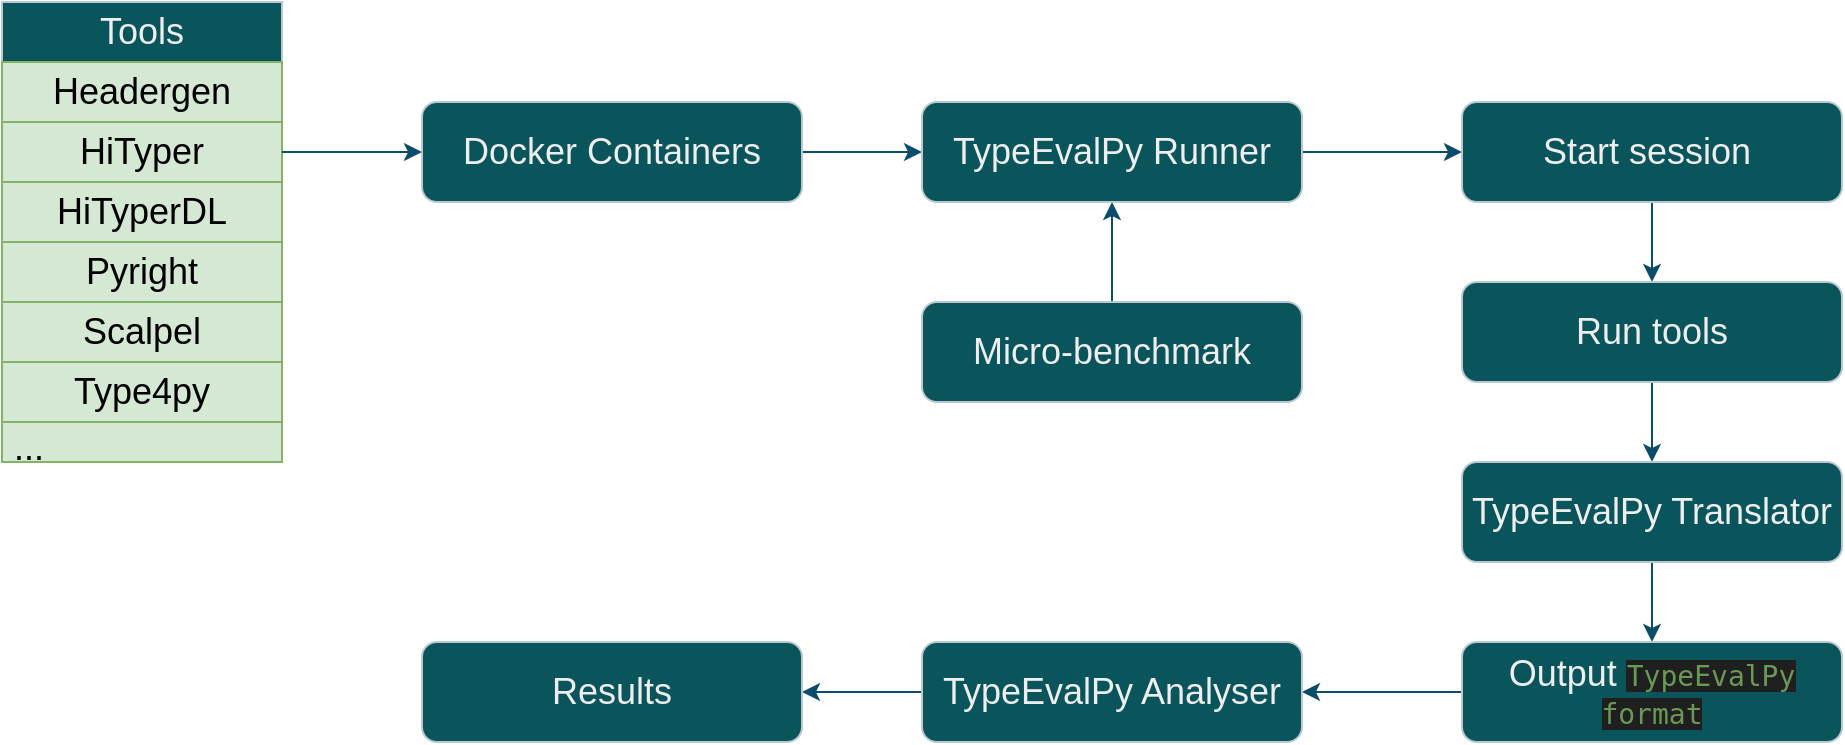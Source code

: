 <mxfile pages="3">
    <diagram id="xg3fxX2os4eRNWE7o2SS" name="TypeEvalPy">
        <mxGraphModel dx="1100" dy="729" grid="1" gridSize="10" guides="1" tooltips="1" connect="1" arrows="1" fold="1" page="1" pageScale="1" pageWidth="7184" pageHeight="5907" math="0" shadow="0">
            <root>
                <mxCell id="0"/>
                <mxCell id="1" parent="0"/>
                <mxCell id="oW-xMoHYCUzJkCq9cUlr-1" style="edgeStyle=none;html=1;exitX=0.5;exitY=0;exitDx=0;exitDy=0;entryX=0.5;entryY=1;entryDx=0;entryDy=0;fontSize=18;labelBackgroundColor=none;strokeColor=#0B4D6A;fontColor=default;" parent="1" source="oW-xMoHYCUzJkCq9cUlr-2" target="oW-xMoHYCUzJkCq9cUlr-15" edge="1">
                    <mxGeometry relative="1" as="geometry"/>
                </mxCell>
                <mxCell id="oW-xMoHYCUzJkCq9cUlr-2" value="&lt;font style=&quot;font-size: 18px;&quot;&gt;Micro-benchmark&lt;/font&gt;" style="rounded=1;whiteSpace=wrap;html=1;labelBackgroundColor=none;fillColor=#09555B;strokeColor=#BAC8D3;fontColor=#EEEEEE;" parent="1" vertex="1">
                    <mxGeometry x="690" y="350" width="190" height="50" as="geometry"/>
                </mxCell>
                <mxCell id="oW-xMoHYCUzJkCq9cUlr-3" style="edgeStyle=none;html=1;exitX=1;exitY=0.5;exitDx=0;exitDy=0;entryX=0;entryY=0.5;entryDx=0;entryDy=0;fontSize=18;labelBackgroundColor=none;strokeColor=#0B4D6A;fontColor=default;" parent="1" source="oW-xMoHYCUzJkCq9cUlr-4" target="oW-xMoHYCUzJkCq9cUlr-15" edge="1">
                    <mxGeometry relative="1" as="geometry"/>
                </mxCell>
                <mxCell id="oW-xMoHYCUzJkCq9cUlr-4" value="&lt;font style=&quot;font-size: 18px;&quot;&gt;Docker Containers&lt;br&gt;&lt;/font&gt;" style="rounded=1;whiteSpace=wrap;html=1;labelBackgroundColor=none;fillColor=#09555B;strokeColor=#BAC8D3;fontColor=#EEEEEE;" parent="1" vertex="1">
                    <mxGeometry x="440" y="250" width="190" height="50" as="geometry"/>
                </mxCell>
                <mxCell id="oW-xMoHYCUzJkCq9cUlr-5" value="Tools" style="swimlane;fontStyle=0;childLayout=stackLayout;horizontal=1;startSize=30;horizontalStack=0;resizeParent=1;resizeParentMax=0;resizeLast=0;collapsible=1;marginBottom=0;whiteSpace=wrap;html=1;fontSize=18;labelBackgroundColor=none;fillColor=#09555B;strokeColor=#BAC8D3;fontColor=#EEEEEE;" parent="1" vertex="1">
                    <mxGeometry x="230" y="200" width="140" height="230" as="geometry">
                        <mxRectangle x="40" y="130" width="80" height="40" as="alternateBounds"/>
                    </mxGeometry>
                </mxCell>
                <mxCell id="oW-xMoHYCUzJkCq9cUlr-6" value="&lt;div style=&quot;&quot;&gt;&lt;span style=&quot;background-color: initial;&quot;&gt;Headergen&lt;/span&gt;&lt;/div&gt;" style="text;strokeColor=#82b366;fillColor=#d5e8d4;align=center;verticalAlign=middle;spacingLeft=4;spacingRight=4;overflow=hidden;points=[[0,0.5],[1,0.5]];portConstraint=eastwest;rotatable=0;whiteSpace=wrap;html=1;fontSize=18;labelBackgroundColor=none;" parent="oW-xMoHYCUzJkCq9cUlr-5" vertex="1">
                    <mxGeometry y="30" width="140" height="30" as="geometry"/>
                </mxCell>
                <mxCell id="oW-xMoHYCUzJkCq9cUlr-7" value="HiTyper" style="text;strokeColor=#82b366;fillColor=#d5e8d4;align=center;verticalAlign=middle;spacingLeft=4;spacingRight=4;overflow=hidden;points=[[0,0.5],[1,0.5]];portConstraint=eastwest;rotatable=0;whiteSpace=wrap;html=1;fontSize=18;labelBackgroundColor=none;" parent="oW-xMoHYCUzJkCq9cUlr-5" vertex="1">
                    <mxGeometry y="60" width="140" height="30" as="geometry"/>
                </mxCell>
                <mxCell id="oW-xMoHYCUzJkCq9cUlr-8" value="HiTyperDL" style="text;strokeColor=#82b366;fillColor=#d5e8d4;align=center;verticalAlign=middle;spacingLeft=4;spacingRight=4;overflow=hidden;points=[[0,0.5],[1,0.5]];portConstraint=eastwest;rotatable=0;whiteSpace=wrap;html=1;fontSize=18;labelBackgroundColor=none;" parent="oW-xMoHYCUzJkCq9cUlr-5" vertex="1">
                    <mxGeometry y="90" width="140" height="30" as="geometry"/>
                </mxCell>
                <mxCell id="oW-xMoHYCUzJkCq9cUlr-9" value="Pyright" style="text;strokeColor=#82b366;fillColor=#d5e8d4;align=center;verticalAlign=middle;spacingLeft=4;spacingRight=4;overflow=hidden;points=[[0,0.5],[1,0.5]];portConstraint=eastwest;rotatable=0;whiteSpace=wrap;html=1;fontSize=18;labelBackgroundColor=none;" parent="oW-xMoHYCUzJkCq9cUlr-5" vertex="1">
                    <mxGeometry y="120" width="140" height="30" as="geometry"/>
                </mxCell>
                <mxCell id="oW-xMoHYCUzJkCq9cUlr-10" value="Scalpel" style="text;strokeColor=#82b366;fillColor=#d5e8d4;align=center;verticalAlign=middle;spacingLeft=4;spacingRight=4;overflow=hidden;points=[[0,0.5],[1,0.5]];portConstraint=eastwest;rotatable=0;whiteSpace=wrap;html=1;fontSize=18;labelBackgroundColor=none;" parent="oW-xMoHYCUzJkCq9cUlr-5" vertex="1">
                    <mxGeometry y="150" width="140" height="30" as="geometry"/>
                </mxCell>
                <mxCell id="oW-xMoHYCUzJkCq9cUlr-11" value="Type4py" style="text;strokeColor=#82b366;fillColor=#d5e8d4;align=center;verticalAlign=middle;spacingLeft=4;spacingRight=4;overflow=hidden;points=[[0,0.5],[1,0.5]];portConstraint=eastwest;rotatable=0;whiteSpace=wrap;html=1;fontSize=18;labelBackgroundColor=none;" parent="oW-xMoHYCUzJkCq9cUlr-5" vertex="1">
                    <mxGeometry y="180" width="140" height="30" as="geometry"/>
                </mxCell>
                <mxCell id="oW-xMoHYCUzJkCq9cUlr-12" value="..." style="text;strokeColor=#82b366;fillColor=#d5e8d4;align=left;verticalAlign=middle;spacingLeft=4;spacingRight=4;overflow=hidden;points=[[0,0.5],[1,0.5]];portConstraint=eastwest;rotatable=0;whiteSpace=wrap;html=1;fontSize=18;labelBackgroundColor=none;" parent="oW-xMoHYCUzJkCq9cUlr-5" vertex="1">
                    <mxGeometry y="210" width="140" height="20" as="geometry"/>
                </mxCell>
                <mxCell id="oW-xMoHYCUzJkCq9cUlr-13" style="edgeStyle=none;html=1;exitX=1;exitY=0.5;exitDx=0;exitDy=0;entryX=0;entryY=0.5;entryDx=0;entryDy=0;fontSize=18;labelBackgroundColor=none;strokeColor=#0B4D6A;fontColor=default;" parent="1" source="oW-xMoHYCUzJkCq9cUlr-7" target="oW-xMoHYCUzJkCq9cUlr-4" edge="1">
                    <mxGeometry relative="1" as="geometry"/>
                </mxCell>
                <mxCell id="oW-xMoHYCUzJkCq9cUlr-14" value="" style="edgeStyle=none;html=1;fontSize=18;labelBackgroundColor=none;strokeColor=#0B4D6A;fontColor=default;" parent="1" source="oW-xMoHYCUzJkCq9cUlr-15" target="oW-xMoHYCUzJkCq9cUlr-17" edge="1">
                    <mxGeometry relative="1" as="geometry"/>
                </mxCell>
                <mxCell id="oW-xMoHYCUzJkCq9cUlr-15" value="&lt;span style=&quot;font-size: 18px;&quot;&gt;TypeEvalPy Runner&lt;br&gt;&lt;/span&gt;" style="rounded=1;whiteSpace=wrap;html=1;labelBackgroundColor=none;fillColor=#09555B;strokeColor=#BAC8D3;fontColor=#EEEEEE;" parent="1" vertex="1">
                    <mxGeometry x="690" y="250" width="190" height="50" as="geometry"/>
                </mxCell>
                <mxCell id="oW-xMoHYCUzJkCq9cUlr-16" value="" style="edgeStyle=none;html=1;fontSize=18;labelBackgroundColor=none;strokeColor=#0B4D6A;fontColor=default;" parent="1" source="oW-xMoHYCUzJkCq9cUlr-17" target="oW-xMoHYCUzJkCq9cUlr-19" edge="1">
                    <mxGeometry relative="1" as="geometry"/>
                </mxCell>
                <mxCell id="oW-xMoHYCUzJkCq9cUlr-17" value="&lt;span style=&quot;font-size: 18px;&quot;&gt;Start session&amp;nbsp;&lt;br&gt;&lt;/span&gt;" style="rounded=1;whiteSpace=wrap;html=1;labelBackgroundColor=none;fillColor=#09555B;strokeColor=#BAC8D3;fontColor=#EEEEEE;" parent="1" vertex="1">
                    <mxGeometry x="960" y="250" width="190" height="50" as="geometry"/>
                </mxCell>
                <mxCell id="oW-xMoHYCUzJkCq9cUlr-18" value="" style="edgeStyle=none;html=1;fontSize=18;labelBackgroundColor=none;strokeColor=#0B4D6A;fontColor=default;" parent="1" source="oW-xMoHYCUzJkCq9cUlr-19" target="oW-xMoHYCUzJkCq9cUlr-21" edge="1">
                    <mxGeometry relative="1" as="geometry"/>
                </mxCell>
                <mxCell id="oW-xMoHYCUzJkCq9cUlr-19" value="&lt;span style=&quot;font-size: 18px;&quot;&gt;Run tools&lt;br&gt;&lt;/span&gt;" style="rounded=1;whiteSpace=wrap;html=1;labelBackgroundColor=none;fillColor=#09555B;strokeColor=#BAC8D3;fontColor=#EEEEEE;" parent="1" vertex="1">
                    <mxGeometry x="960" y="340" width="190" height="50" as="geometry"/>
                </mxCell>
                <mxCell id="oW-xMoHYCUzJkCq9cUlr-20" value="" style="edgeStyle=none;html=1;fontSize=18;labelBackgroundColor=none;strokeColor=#0B4D6A;fontColor=default;" parent="1" source="oW-xMoHYCUzJkCq9cUlr-21" target="oW-xMoHYCUzJkCq9cUlr-23" edge="1">
                    <mxGeometry relative="1" as="geometry"/>
                </mxCell>
                <mxCell id="oW-xMoHYCUzJkCq9cUlr-21" value="&lt;span style=&quot;font-size: 18px;&quot;&gt;TypeEvalPy Translator&lt;br&gt;&lt;/span&gt;" style="rounded=1;whiteSpace=wrap;html=1;labelBackgroundColor=none;fillColor=#09555B;strokeColor=#BAC8D3;fontColor=#EEEEEE;" parent="1" vertex="1">
                    <mxGeometry x="960" y="430" width="190" height="50" as="geometry"/>
                </mxCell>
                <mxCell id="oW-xMoHYCUzJkCq9cUlr-22" value="" style="edgeStyle=none;html=1;fontSize=18;labelBackgroundColor=none;strokeColor=#0B4D6A;fontColor=default;" parent="1" source="oW-xMoHYCUzJkCq9cUlr-23" target="oW-xMoHYCUzJkCq9cUlr-25" edge="1">
                    <mxGeometry relative="1" as="geometry"/>
                </mxCell>
                <mxCell id="oW-xMoHYCUzJkCq9cUlr-23" value="&lt;span style=&quot;font-size: 18px;&quot;&gt;Output&amp;nbsp;&lt;/span&gt;&lt;span style=&quot;color: rgb(106, 153, 85); background-color: rgb(31, 31, 31); font-family: &amp;quot;Droid Sans Mono&amp;quot;, &amp;quot;monospace&amp;quot;, monospace; font-size: 14px;&quot;&gt;TypeEvalPy format&lt;/span&gt;" style="rounded=1;whiteSpace=wrap;html=1;labelBackgroundColor=none;fillColor=#09555B;strokeColor=#BAC8D3;fontColor=#EEEEEE;" parent="1" vertex="1">
                    <mxGeometry x="960" y="520" width="190" height="50" as="geometry"/>
                </mxCell>
                <mxCell id="oW-xMoHYCUzJkCq9cUlr-24" value="" style="edgeStyle=none;html=1;labelBackgroundColor=none;strokeColor=#0B4D6A;fontColor=default;" parent="1" source="oW-xMoHYCUzJkCq9cUlr-25" target="oW-xMoHYCUzJkCq9cUlr-26" edge="1">
                    <mxGeometry relative="1" as="geometry"/>
                </mxCell>
                <mxCell id="oW-xMoHYCUzJkCq9cUlr-25" value="&lt;span style=&quot;font-size: 18px;&quot;&gt;TypeEvalPy Analyser&lt;/span&gt;" style="rounded=1;whiteSpace=wrap;html=1;labelBackgroundColor=none;fillColor=#09555B;strokeColor=#BAC8D3;fontColor=#EEEEEE;" parent="1" vertex="1">
                    <mxGeometry x="690" y="520" width="190" height="50" as="geometry"/>
                </mxCell>
                <mxCell id="oW-xMoHYCUzJkCq9cUlr-26" value="&lt;span style=&quot;font-size: 18px;&quot;&gt;Results&lt;/span&gt;" style="rounded=1;whiteSpace=wrap;html=1;labelBackgroundColor=none;fillColor=#09555B;strokeColor=#BAC8D3;fontColor=#EEEEEE;" parent="1" vertex="1">
                    <mxGeometry x="440" y="520" width="190" height="50" as="geometry"/>
                </mxCell>
            </root>
        </mxGraphModel>
    </diagram>
    <diagram name="Analyser" id="NKsMEXdPiBylbtg2irzB">
        <mxGraphModel dx="1100" dy="729" grid="1" gridSize="10" guides="1" tooltips="1" connect="1" arrows="1" fold="1" page="1" pageScale="1" pageWidth="7184" pageHeight="5907" math="0" shadow="0">
            <root>
                <mxCell id="S5FbE3cftkzWSkgrhoir-0"/>
                <mxCell id="S5FbE3cftkzWSkgrhoir-1" parent="S5FbE3cftkzWSkgrhoir-0"/>
                <mxCell id="mMaJCKLDFMNxcjhtC4YA-11" value="" style="edgeStyle=none;html=1;fontSize=18;entryX=1;entryY=0.5;entryDx=0;entryDy=0;exitX=0;exitY=0.25;exitDx=0;exitDy=0;labelBackgroundColor=none;strokeColor=#0B4D6A;fontColor=default;" parent="S5FbE3cftkzWSkgrhoir-1" source="S5FbE3cftkzWSkgrhoir-21" target="mMaJCKLDFMNxcjhtC4YA-10" edge="1">
                    <mxGeometry relative="1" as="geometry"/>
                </mxCell>
                <mxCell id="mMaJCKLDFMNxcjhtC4YA-15" style="edgeStyle=none;html=1;exitX=0.25;exitY=0;exitDx=0;exitDy=0;fontSize=18;labelBackgroundColor=none;strokeColor=#0B4D6A;fontColor=default;" parent="S5FbE3cftkzWSkgrhoir-1" source="S5FbE3cftkzWSkgrhoir-21" target="mMaJCKLDFMNxcjhtC4YA-12" edge="1">
                    <mxGeometry relative="1" as="geometry"/>
                </mxCell>
                <mxCell id="mMaJCKLDFMNxcjhtC4YA-16" style="edgeStyle=none;html=1;entryX=0.5;entryY=1;entryDx=0;entryDy=0;fontSize=18;labelBackgroundColor=none;strokeColor=#0B4D6A;fontColor=default;" parent="S5FbE3cftkzWSkgrhoir-1" target="mMaJCKLDFMNxcjhtC4YA-13" edge="1">
                    <mxGeometry relative="1" as="geometry">
                        <mxPoint x="645" y="240" as="sourcePoint"/>
                    </mxGeometry>
                </mxCell>
                <mxCell id="mMaJCKLDFMNxcjhtC4YA-17" style="edgeStyle=none;html=1;exitX=0.75;exitY=0;exitDx=0;exitDy=0;entryX=0.5;entryY=1;entryDx=0;entryDy=0;fontSize=18;labelBackgroundColor=none;strokeColor=#0B4D6A;fontColor=default;" parent="S5FbE3cftkzWSkgrhoir-1" source="S5FbE3cftkzWSkgrhoir-21" target="mMaJCKLDFMNxcjhtC4YA-14" edge="1">
                    <mxGeometry relative="1" as="geometry"/>
                </mxCell>
                <mxCell id="mMaJCKLDFMNxcjhtC4YA-19" value="" style="edgeStyle=none;html=1;fontSize=18;exitX=1;exitY=0.25;exitDx=0;exitDy=0;entryX=0;entryY=0.5;entryDx=0;entryDy=0;labelBackgroundColor=none;strokeColor=#0B4D6A;fontColor=default;" parent="S5FbE3cftkzWSkgrhoir-1" source="S5FbE3cftkzWSkgrhoir-21" target="mMaJCKLDFMNxcjhtC4YA-18" edge="1">
                    <mxGeometry relative="1" as="geometry">
                        <mxPoint x="820" y="245" as="targetPoint"/>
                    </mxGeometry>
                </mxCell>
                <mxCell id="S5FbE3cftkzWSkgrhoir-21" value="&lt;font style=&quot;font-size: 18px;&quot;&gt;Error_rate&lt;/font&gt;" style="rounded=1;whiteSpace=wrap;html=1;labelBackgroundColor=none;fillColor=#09555B;strokeColor=#BAC8D3;fontColor=#EEEEEE;" parent="S5FbE3cftkzWSkgrhoir-1" vertex="1">
                    <mxGeometry x="560" y="240" width="190" height="50" as="geometry"/>
                </mxCell>
                <mxCell id="mMaJCKLDFMNxcjhtC4YA-1" value="" style="edgeStyle=none;html=1;entryX=0.448;entryY=1.027;entryDx=0;entryDy=0;exitX=0.5;exitY=0;exitDx=0;exitDy=0;entryPerimeter=0;labelBackgroundColor=none;strokeColor=#0B4D6A;fontColor=default;" parent="S5FbE3cftkzWSkgrhoir-1" source="8-DvGaBgday-vg4vUPtF-5" target="S5FbE3cftkzWSkgrhoir-21" edge="1">
                    <mxGeometry relative="1" as="geometry">
                        <mxPoint x="440" y="430" as="sourcePoint"/>
                    </mxGeometry>
                </mxCell>
                <mxCell id="mMaJCKLDFMNxcjhtC4YA-5" value="" style="edgeStyle=none;html=1;fontSize=18;labelBackgroundColor=none;strokeColor=#0B4D6A;fontColor=default;" parent="S5FbE3cftkzWSkgrhoir-1" source="8-DvGaBgday-vg4vUPtF-5" target="mMaJCKLDFMNxcjhtC4YA-4" edge="1">
                    <mxGeometry relative="1" as="geometry"/>
                </mxCell>
                <mxCell id="mMaJCKLDFMNxcjhtC4YA-24" value="" style="edgeStyle=none;html=1;fontSize=18;labelBackgroundColor=none;strokeColor=#0B4D6A;fontColor=default;" parent="S5FbE3cftkzWSkgrhoir-1" source="8-DvGaBgday-vg4vUPtF-5" target="mMaJCKLDFMNxcjhtC4YA-2" edge="1">
                    <mxGeometry relative="1" as="geometry"/>
                </mxCell>
                <mxCell id="mMaJCKLDFMNxcjhtC4YA-26" value="" style="edgeStyle=none;html=1;fontSize=18;labelBackgroundColor=none;strokeColor=#0B4D6A;fontColor=default;" parent="S5FbE3cftkzWSkgrhoir-1" source="8-DvGaBgday-vg4vUPtF-5" target="mMaJCKLDFMNxcjhtC4YA-6" edge="1">
                    <mxGeometry relative="1" as="geometry"/>
                </mxCell>
                <mxCell id="8-DvGaBgday-vg4vUPtF-5" value="&lt;span style=&quot;font-size: 18px;&quot;&gt;TypeEvalPy Analyser&lt;/span&gt;" style="rounded=1;whiteSpace=wrap;html=1;labelBackgroundColor=none;fillColor=#09555B;strokeColor=#BAC8D3;fontColor=#EEEEEE;" parent="S5FbE3cftkzWSkgrhoir-1" vertex="1">
                    <mxGeometry x="550" y="390" width="190" height="50" as="geometry"/>
                </mxCell>
                <mxCell id="mMaJCKLDFMNxcjhtC4YA-2" value="&lt;font style=&quot;font-size: 18px;&quot;&gt;Sound_Complete&lt;/font&gt;" style="rounded=1;whiteSpace=wrap;html=1;labelBackgroundColor=none;fillColor=#09555B;strokeColor=#BAC8D3;fontColor=#EEEEEE;" parent="S5FbE3cftkzWSkgrhoir-1" vertex="1">
                    <mxGeometry x="270" y="390" width="190" height="50" as="geometry"/>
                </mxCell>
                <mxCell id="mMaJCKLDFMNxcjhtC4YA-4" value="&lt;font style=&quot;font-size: 18px;&quot;&gt;Top_n_results&lt;/font&gt;" style="rounded=1;whiteSpace=wrap;html=1;labelBackgroundColor=none;fillColor=#09555B;strokeColor=#BAC8D3;fontColor=#EEEEEE;" parent="S5FbE3cftkzWSkgrhoir-1" vertex="1">
                    <mxGeometry x="850" y="390" width="190" height="50" as="geometry"/>
                </mxCell>
                <mxCell id="mMaJCKLDFMNxcjhtC4YA-21" value="" style="edgeStyle=none;html=1;fontSize=18;labelBackgroundColor=none;strokeColor=#0B4D6A;fontColor=default;" parent="S5FbE3cftkzWSkgrhoir-1" source="mMaJCKLDFMNxcjhtC4YA-6" target="mMaJCKLDFMNxcjhtC4YA-20" edge="1">
                    <mxGeometry relative="1" as="geometry"/>
                </mxCell>
                <mxCell id="mMaJCKLDFMNxcjhtC4YA-23" style="edgeStyle=none;html=1;fontSize=18;labelBackgroundColor=none;strokeColor=#0B4D6A;fontColor=default;" parent="S5FbE3cftkzWSkgrhoir-1" source="mMaJCKLDFMNxcjhtC4YA-6" target="mMaJCKLDFMNxcjhtC4YA-22" edge="1">
                    <mxGeometry relative="1" as="geometry"/>
                </mxCell>
                <mxCell id="mMaJCKLDFMNxcjhtC4YA-6" value="&lt;font style=&quot;font-size: 18px;&quot;&gt;Precision_recall&lt;/font&gt;" style="rounded=1;whiteSpace=wrap;html=1;labelBackgroundColor=none;fillColor=#09555B;strokeColor=#BAC8D3;fontColor=#EEEEEE;" parent="S5FbE3cftkzWSkgrhoir-1" vertex="1">
                    <mxGeometry x="550" y="520" width="190" height="50" as="geometry"/>
                </mxCell>
                <mxCell id="mMaJCKLDFMNxcjhtC4YA-10" value="&lt;font style=&quot;font-size: 18px;&quot;&gt;Total Errors&lt;/font&gt;" style="rounded=1;whiteSpace=wrap;html=1;labelBackgroundColor=none;fillColor=#09555B;strokeColor=#BAC8D3;fontColor=#EEEEEE;" parent="S5FbE3cftkzWSkgrhoir-1" vertex="1">
                    <mxGeometry x="270" y="220" width="190" height="50" as="geometry"/>
                </mxCell>
                <mxCell id="mMaJCKLDFMNxcjhtC4YA-12" value="&lt;font style=&quot;font-size: 18px;&quot;&gt;Function Returns&lt;/font&gt;" style="rounded=1;whiteSpace=wrap;html=1;labelBackgroundColor=none;fillColor=#09555B;strokeColor=#BAC8D3;fontColor=#EEEEEE;" parent="S5FbE3cftkzWSkgrhoir-1" vertex="1">
                    <mxGeometry x="330" y="120" width="190" height="50" as="geometry"/>
                </mxCell>
                <mxCell id="mMaJCKLDFMNxcjhtC4YA-13" value="&lt;font style=&quot;font-size: 18px;&quot;&gt;Function Params&lt;/font&gt;" style="rounded=1;whiteSpace=wrap;html=1;labelBackgroundColor=none;fillColor=#09555B;strokeColor=#BAC8D3;fontColor=#EEEEEE;" parent="S5FbE3cftkzWSkgrhoir-1" vertex="1">
                    <mxGeometry x="550" y="70" width="190" height="50" as="geometry"/>
                </mxCell>
                <mxCell id="mMaJCKLDFMNxcjhtC4YA-14" value="&lt;font style=&quot;font-size: 18px;&quot;&gt;Variables&lt;/font&gt;" style="rounded=1;whiteSpace=wrap;html=1;labelBackgroundColor=none;fillColor=#09555B;strokeColor=#BAC8D3;fontColor=#EEEEEE;" parent="S5FbE3cftkzWSkgrhoir-1" vertex="1">
                    <mxGeometry x="760" y="120" width="190" height="50" as="geometry"/>
                </mxCell>
                <mxCell id="mMaJCKLDFMNxcjhtC4YA-18" value="&lt;font style=&quot;font-size: 18px;&quot;&gt;Mismatch/Missed&lt;/font&gt;" style="rounded=1;whiteSpace=wrap;html=1;labelBackgroundColor=none;fillColor=#09555B;strokeColor=#BAC8D3;fontColor=#EEEEEE;" parent="S5FbE3cftkzWSkgrhoir-1" vertex="1">
                    <mxGeometry x="850" y="220" width="190" height="50" as="geometry"/>
                </mxCell>
                <mxCell id="mMaJCKLDFMNxcjhtC4YA-20" value="&lt;font style=&quot;font-size: 18px;&quot;&gt;Exact Match&lt;/font&gt;" style="rounded=1;whiteSpace=wrap;html=1;labelBackgroundColor=none;fillColor=#09555B;strokeColor=#BAC8D3;fontColor=#EEEEEE;" parent="S5FbE3cftkzWSkgrhoir-1" vertex="1">
                    <mxGeometry x="670" y="630" width="190" height="50" as="geometry"/>
                </mxCell>
                <mxCell id="mMaJCKLDFMNxcjhtC4YA-22" value="&lt;font style=&quot;font-size: 18px;&quot;&gt;Partial Match&lt;/font&gt;" style="rounded=1;whiteSpace=wrap;html=1;labelBackgroundColor=none;fillColor=#09555B;strokeColor=#BAC8D3;fontColor=#EEEEEE;" parent="S5FbE3cftkzWSkgrhoir-1" vertex="1">
                    <mxGeometry x="410" y="630" width="190" height="50" as="geometry"/>
                </mxCell>
            </root>
        </mxGraphModel>
    </diagram>
    <diagram id="enXNvPuPGtrKBOcoYWEq" name="Page-3">
        <mxGraphModel dx="1100" dy="729" grid="1" gridSize="10" guides="1" tooltips="1" connect="1" arrows="1" fold="1" page="1" pageScale="1" pageWidth="850" pageHeight="1100" math="0" shadow="0">
            <root>
                <mxCell id="0"/>
                <mxCell id="1" parent="0"/>
            </root>
        </mxGraphModel>
    </diagram>
</mxfile>